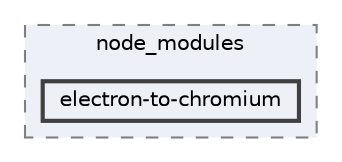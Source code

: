 digraph "pkiclassroomrescheduler/src/main/frontend/node_modules/electron-to-chromium"
{
 // LATEX_PDF_SIZE
  bgcolor="transparent";
  edge [fontname=Helvetica,fontsize=10,labelfontname=Helvetica,labelfontsize=10];
  node [fontname=Helvetica,fontsize=10,shape=box,height=0.2,width=0.4];
  compound=true
  subgraph clusterdir_72953eda66ccb3a2722c28e1c3e6c23b {
    graph [ bgcolor="#edf0f7", pencolor="grey50", label="node_modules", fontname=Helvetica,fontsize=10 style="filled,dashed", URL="dir_72953eda66ccb3a2722c28e1c3e6c23b.html",tooltip=""]
  dir_52e582e2ece495407af2a71fe1132e45 [label="electron-to-chromium", fillcolor="#edf0f7", color="grey25", style="filled,bold", URL="dir_52e582e2ece495407af2a71fe1132e45.html",tooltip=""];
  }
}
